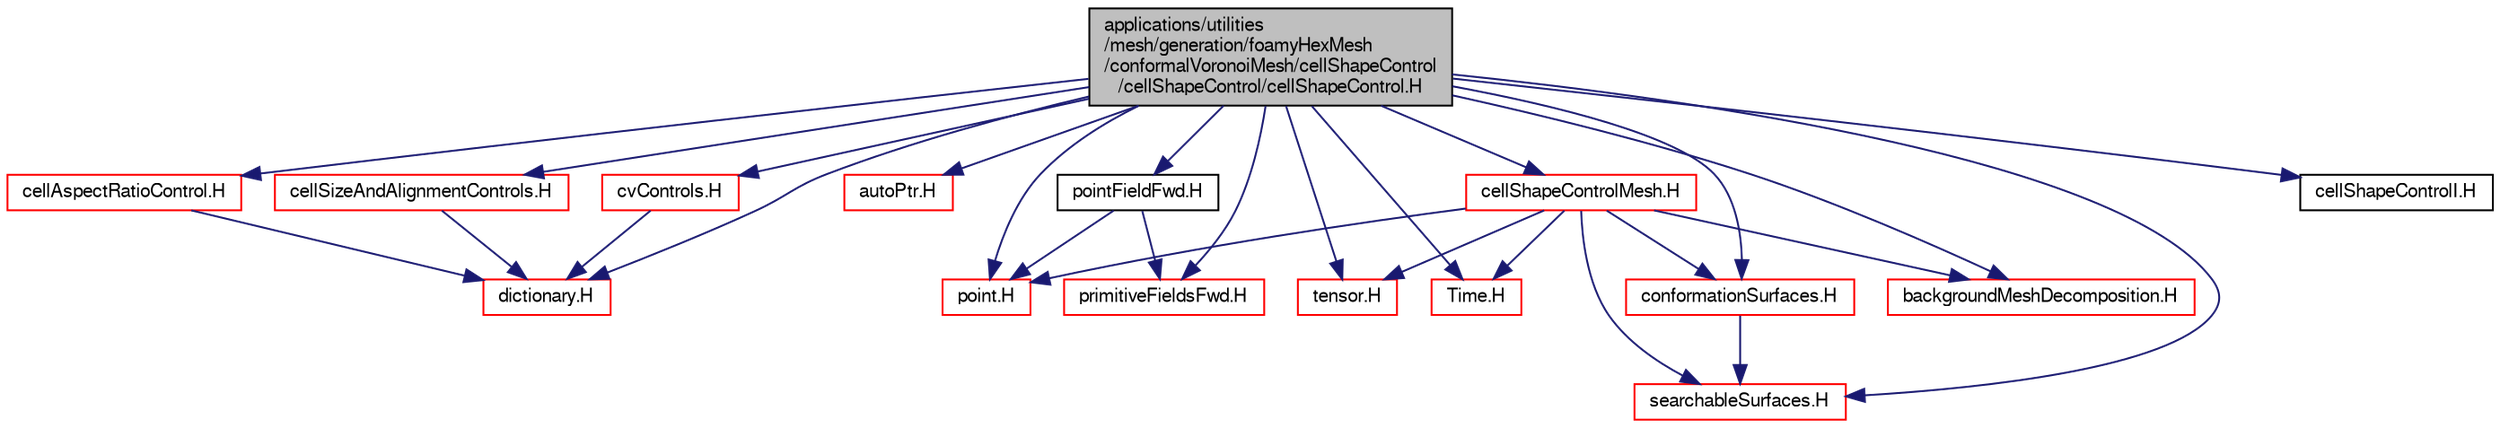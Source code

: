 digraph "applications/utilities/mesh/generation/foamyHexMesh/conformalVoronoiMesh/cellShapeControl/cellShapeControl/cellShapeControl.H"
{
  bgcolor="transparent";
  edge [fontname="FreeSans",fontsize="10",labelfontname="FreeSans",labelfontsize="10"];
  node [fontname="FreeSans",fontsize="10",shape=record];
  Node0 [label="applications/utilities\l/mesh/generation/foamyHexMesh\l/conformalVoronoiMesh/cellShapeControl\l/cellShapeControl/cellShapeControl.H",height=0.2,width=0.4,color="black", fillcolor="grey75", style="filled", fontcolor="black"];
  Node0 -> Node1 [color="midnightblue",fontsize="10",style="solid",fontname="FreeSans"];
  Node1 [label="dictionary.H",height=0.2,width=0.4,color="red",URL="$a08804.html"];
  Node0 -> Node45 [color="midnightblue",fontsize="10",style="solid",fontname="FreeSans"];
  Node45 [label="autoPtr.H",height=0.2,width=0.4,color="red",URL="$a11078.html"];
  Node0 -> Node72 [color="midnightblue",fontsize="10",style="solid",fontname="FreeSans"];
  Node72 [label="tensor.H",height=0.2,width=0.4,color="red",URL="$a12755.html"];
  Node0 -> Node89 [color="midnightblue",fontsize="10",style="solid",fontname="FreeSans"];
  Node89 [label="point.H",height=0.2,width=0.4,color="red",URL="$a12059.html"];
  Node0 -> Node90 [color="midnightblue",fontsize="10",style="solid",fontname="FreeSans"];
  Node90 [label="primitiveFieldsFwd.H",height=0.2,width=0.4,color="red",URL="$a09638.html",tooltip="Forward declarations of the specialisations of Field<T> for scalar, vector and tensor. "];
  Node0 -> Node94 [color="midnightblue",fontsize="10",style="solid",fontname="FreeSans"];
  Node94 [label="pointFieldFwd.H",height=0.2,width=0.4,color="black",URL="$a12065.html"];
  Node94 -> Node89 [color="midnightblue",fontsize="10",style="solid",fontname="FreeSans"];
  Node94 -> Node90 [color="midnightblue",fontsize="10",style="solid",fontname="FreeSans"];
  Node0 -> Node95 [color="midnightblue",fontsize="10",style="solid",fontname="FreeSans"];
  Node95 [label="Time.H",height=0.2,width=0.4,color="red",URL="$a09311.html"];
  Node0 -> Node168 [color="midnightblue",fontsize="10",style="solid",fontname="FreeSans"];
  Node168 [label="searchableSurfaces.H",height=0.2,width=0.4,color="red",URL="$a07832.html"];
  Node0 -> Node214 [color="midnightblue",fontsize="10",style="solid",fontname="FreeSans"];
  Node214 [label="conformationSurfaces.H",height=0.2,width=0.4,color="red",URL="$a18275.html"];
  Node214 -> Node168 [color="midnightblue",fontsize="10",style="solid",fontname="FreeSans"];
  Node0 -> Node243 [color="midnightblue",fontsize="10",style="solid",fontname="FreeSans"];
  Node243 [label="cellAspectRatioControl.H",height=0.2,width=0.4,color="red",URL="$a18047.html"];
  Node243 -> Node1 [color="midnightblue",fontsize="10",style="solid",fontname="FreeSans"];
  Node0 -> Node244 [color="midnightblue",fontsize="10",style="solid",fontname="FreeSans"];
  Node244 [label="cellSizeAndAlignmentControls.H",height=0.2,width=0.4,color="red",URL="$a18077.html"];
  Node244 -> Node1 [color="midnightblue",fontsize="10",style="solid",fontname="FreeSans"];
  Node0 -> Node249 [color="midnightblue",fontsize="10",style="solid",fontname="FreeSans"];
  Node249 [label="cellShapeControlMesh.H",height=0.2,width=0.4,color="red",URL="$a18062.html"];
  Node249 -> Node95 [color="midnightblue",fontsize="10",style="solid",fontname="FreeSans"];
  Node249 -> Node89 [color="midnightblue",fontsize="10",style="solid",fontname="FreeSans"];
  Node249 -> Node72 [color="midnightblue",fontsize="10",style="solid",fontname="FreeSans"];
  Node249 -> Node168 [color="midnightblue",fontsize="10",style="solid",fontname="FreeSans"];
  Node249 -> Node214 [color="midnightblue",fontsize="10",style="solid",fontname="FreeSans"];
  Node249 -> Node282 [color="midnightblue",fontsize="10",style="solid",fontname="FreeSans"];
  Node282 [label="backgroundMeshDecomposition.H",height=0.2,width=0.4,color="red",URL="$a18035.html"];
  Node0 -> Node282 [color="midnightblue",fontsize="10",style="solid",fontname="FreeSans"];
  Node0 -> Node415 [color="midnightblue",fontsize="10",style="solid",fontname="FreeSans"];
  Node415 [label="cvControls.H",height=0.2,width=0.4,color="red",URL="$a18284.html"];
  Node415 -> Node1 [color="midnightblue",fontsize="10",style="solid",fontname="FreeSans"];
  Node0 -> Node417 [color="midnightblue",fontsize="10",style="solid",fontname="FreeSans"];
  Node417 [label="cellShapeControlI.H",height=0.2,width=0.4,color="black",URL="$a18056.html"];
}
